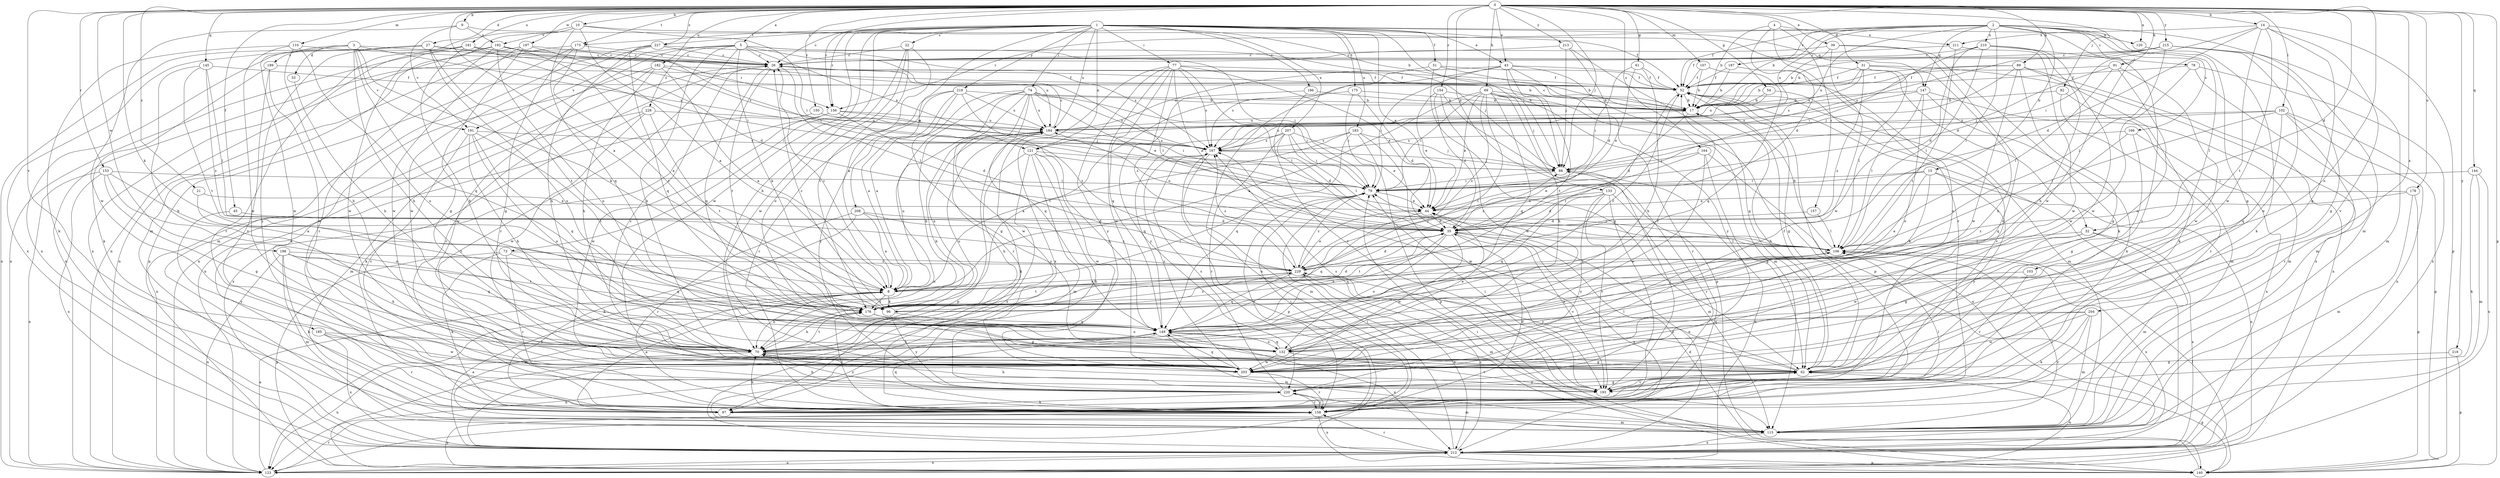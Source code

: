 strict digraph  {
0;
1;
2;
3;
4;
5;
8;
9;
10;
14;
15;
17;
21;
22;
26;
27;
31;
32;
33;
35;
39;
43;
44;
45;
51;
52;
54;
61;
62;
69;
70;
73;
74;
77;
78;
79;
82;
88;
89;
91;
96;
97;
102;
103;
106;
107;
110;
115;
120;
121;
123;
132;
133;
140;
144;
145;
147;
149;
150;
153;
154;
156;
157;
158;
164;
166;
167;
173;
175;
176;
178;
181;
182;
183;
184;
185;
186;
187;
189;
191;
192;
193;
197;
198;
203;
204;
207;
208;
210;
211;
212;
213;
215;
218;
219;
220;
227;
228;
229;
0 -> 5  [label=a];
0 -> 8  [label=a];
0 -> 9  [label=b];
0 -> 10  [label=b];
0 -> 14  [label=b];
0 -> 21  [label=c];
0 -> 27  [label=d];
0 -> 31  [label=d];
0 -> 32  [label=d];
0 -> 39  [label=e];
0 -> 43  [label=e];
0 -> 45  [label=f];
0 -> 54  [label=g];
0 -> 61  [label=g];
0 -> 69  [label=h];
0 -> 82  [label=j];
0 -> 88  [label=j];
0 -> 89  [label=k];
0 -> 91  [label=k];
0 -> 96  [label=k];
0 -> 102  [label=l];
0 -> 107  [label=m];
0 -> 110  [label=m];
0 -> 120  [label=n];
0 -> 132  [label=o];
0 -> 133  [label=p];
0 -> 140  [label=p];
0 -> 144  [label=q];
0 -> 145  [label=q];
0 -> 150  [label=r];
0 -> 153  [label=r];
0 -> 154  [label=r];
0 -> 156  [label=r];
0 -> 164  [label=s];
0 -> 173  [label=t];
0 -> 178  [label=u];
0 -> 181  [label=u];
0 -> 182  [label=u];
0 -> 185  [label=v];
0 -> 197  [label=w];
0 -> 198  [label=w];
0 -> 204  [label=x];
0 -> 213  [label=y];
0 -> 215  [label=y];
0 -> 218  [label=y];
0 -> 227  [label=z];
1 -> 22  [label=c];
1 -> 26  [label=c];
1 -> 32  [label=d];
1 -> 43  [label=e];
1 -> 44  [label=e];
1 -> 51  [label=f];
1 -> 70  [label=h];
1 -> 73  [label=i];
1 -> 74  [label=i];
1 -> 77  [label=i];
1 -> 88  [label=j];
1 -> 120  [label=n];
1 -> 121  [label=n];
1 -> 147  [label=q];
1 -> 156  [label=r];
1 -> 173  [label=t];
1 -> 175  [label=t];
1 -> 183  [label=u];
1 -> 184  [label=u];
1 -> 186  [label=v];
1 -> 203  [label=w];
1 -> 207  [label=x];
1 -> 208  [label=x];
1 -> 219  [label=y];
1 -> 227  [label=z];
2 -> 15  [label=b];
2 -> 17  [label=b];
2 -> 52  [label=f];
2 -> 62  [label=g];
2 -> 78  [label=i];
2 -> 103  [label=l];
2 -> 106  [label=l];
2 -> 115  [label=m];
2 -> 121  [label=n];
2 -> 147  [label=q];
2 -> 156  [label=r];
2 -> 166  [label=s];
2 -> 184  [label=u];
2 -> 187  [label=v];
2 -> 203  [label=w];
2 -> 210  [label=x];
3 -> 33  [label=d];
3 -> 70  [label=h];
3 -> 96  [label=k];
3 -> 149  [label=q];
3 -> 156  [label=r];
3 -> 167  [label=s];
3 -> 189  [label=v];
3 -> 191  [label=v];
3 -> 203  [label=w];
4 -> 17  [label=b];
4 -> 35  [label=d];
4 -> 157  [label=r];
4 -> 158  [label=r];
4 -> 211  [label=x];
5 -> 26  [label=c];
5 -> 70  [label=h];
5 -> 79  [label=i];
5 -> 88  [label=j];
5 -> 96  [label=k];
5 -> 106  [label=l];
5 -> 121  [label=n];
5 -> 123  [label=n];
5 -> 158  [label=r];
5 -> 191  [label=v];
5 -> 228  [label=z];
8 -> 26  [label=c];
8 -> 70  [label=h];
8 -> 79  [label=i];
8 -> 96  [label=k];
8 -> 115  [label=m];
8 -> 176  [label=t];
8 -> 184  [label=u];
9 -> 17  [label=b];
9 -> 191  [label=v];
9 -> 192  [label=v];
9 -> 203  [label=w];
10 -> 8  [label=a];
10 -> 52  [label=f];
10 -> 79  [label=i];
10 -> 115  [label=m];
10 -> 123  [label=n];
10 -> 149  [label=q];
10 -> 192  [label=v];
14 -> 35  [label=d];
14 -> 62  [label=g];
14 -> 79  [label=i];
14 -> 140  [label=p];
14 -> 176  [label=t];
14 -> 193  [label=v];
14 -> 203  [label=w];
14 -> 211  [label=x];
15 -> 8  [label=a];
15 -> 44  [label=e];
15 -> 79  [label=i];
15 -> 96  [label=k];
15 -> 123  [label=n];
15 -> 220  [label=y];
17 -> 26  [label=c];
17 -> 35  [label=d];
17 -> 184  [label=u];
21 -> 44  [label=e];
21 -> 176  [label=t];
22 -> 8  [label=a];
22 -> 26  [label=c];
22 -> 132  [label=o];
22 -> 176  [label=t];
22 -> 203  [label=w];
26 -> 52  [label=f];
26 -> 106  [label=l];
26 -> 123  [label=n];
26 -> 149  [label=q];
26 -> 176  [label=t];
27 -> 26  [label=c];
27 -> 123  [label=n];
27 -> 132  [label=o];
27 -> 167  [label=s];
27 -> 176  [label=t];
27 -> 212  [label=x];
27 -> 220  [label=y];
31 -> 17  [label=b];
31 -> 52  [label=f];
31 -> 70  [label=h];
31 -> 106  [label=l];
31 -> 184  [label=u];
31 -> 212  [label=x];
31 -> 229  [label=z];
32 -> 62  [label=g];
32 -> 106  [label=l];
32 -> 115  [label=m];
32 -> 203  [label=w];
32 -> 212  [label=x];
33 -> 70  [label=h];
35 -> 106  [label=l];
35 -> 132  [label=o];
35 -> 149  [label=q];
35 -> 176  [label=t];
35 -> 184  [label=u];
35 -> 193  [label=v];
35 -> 203  [label=w];
35 -> 212  [label=x];
39 -> 17  [label=b];
39 -> 26  [label=c];
39 -> 97  [label=k];
39 -> 193  [label=v];
39 -> 203  [label=w];
43 -> 52  [label=f];
43 -> 79  [label=i];
43 -> 88  [label=j];
43 -> 140  [label=p];
43 -> 167  [label=s];
43 -> 176  [label=t];
43 -> 184  [label=u];
43 -> 220  [label=y];
44 -> 35  [label=d];
44 -> 149  [label=q];
45 -> 35  [label=d];
45 -> 220  [label=y];
51 -> 17  [label=b];
51 -> 52  [label=f];
51 -> 62  [label=g];
51 -> 123  [label=n];
52 -> 17  [label=b];
52 -> 62  [label=g];
52 -> 97  [label=k];
52 -> 115  [label=m];
52 -> 176  [label=t];
54 -> 17  [label=b];
54 -> 184  [label=u];
54 -> 193  [label=v];
61 -> 44  [label=e];
61 -> 52  [label=f];
61 -> 70  [label=h];
61 -> 79  [label=i];
62 -> 17  [label=b];
62 -> 26  [label=c];
62 -> 52  [label=f];
62 -> 123  [label=n];
62 -> 167  [label=s];
62 -> 193  [label=v];
62 -> 220  [label=y];
62 -> 229  [label=z];
69 -> 8  [label=a];
69 -> 17  [label=b];
69 -> 44  [label=e];
69 -> 70  [label=h];
69 -> 79  [label=i];
69 -> 88  [label=j];
69 -> 115  [label=m];
69 -> 149  [label=q];
69 -> 158  [label=r];
69 -> 176  [label=t];
69 -> 229  [label=z];
70 -> 62  [label=g];
70 -> 123  [label=n];
70 -> 176  [label=t];
70 -> 184  [label=u];
70 -> 193  [label=v];
70 -> 220  [label=y];
73 -> 97  [label=k];
73 -> 140  [label=p];
73 -> 149  [label=q];
73 -> 158  [label=r];
73 -> 229  [label=z];
74 -> 8  [label=a];
74 -> 17  [label=b];
74 -> 44  [label=e];
74 -> 70  [label=h];
74 -> 79  [label=i];
74 -> 123  [label=n];
74 -> 149  [label=q];
74 -> 158  [label=r];
74 -> 167  [label=s];
74 -> 184  [label=u];
74 -> 203  [label=w];
77 -> 35  [label=d];
77 -> 44  [label=e];
77 -> 52  [label=f];
77 -> 106  [label=l];
77 -> 149  [label=q];
77 -> 167  [label=s];
77 -> 203  [label=w];
77 -> 212  [label=x];
77 -> 220  [label=y];
77 -> 229  [label=z];
78 -> 52  [label=f];
78 -> 115  [label=m];
78 -> 203  [label=w];
78 -> 212  [label=x];
79 -> 44  [label=e];
79 -> 158  [label=r];
79 -> 229  [label=z];
82 -> 17  [label=b];
82 -> 115  [label=m];
82 -> 158  [label=r];
88 -> 79  [label=i];
88 -> 123  [label=n];
88 -> 158  [label=r];
89 -> 52  [label=f];
89 -> 62  [label=g];
89 -> 88  [label=j];
89 -> 97  [label=k];
89 -> 123  [label=n];
89 -> 167  [label=s];
89 -> 203  [label=w];
91 -> 52  [label=f];
91 -> 88  [label=j];
91 -> 106  [label=l];
91 -> 132  [label=o];
91 -> 203  [label=w];
96 -> 26  [label=c];
96 -> 52  [label=f];
96 -> 132  [label=o];
96 -> 184  [label=u];
96 -> 220  [label=y];
96 -> 229  [label=z];
97 -> 8  [label=a];
97 -> 106  [label=l];
97 -> 115  [label=m];
102 -> 106  [label=l];
102 -> 140  [label=p];
102 -> 149  [label=q];
102 -> 158  [label=r];
102 -> 167  [label=s];
102 -> 184  [label=u];
102 -> 212  [label=x];
103 -> 8  [label=a];
103 -> 193  [label=v];
106 -> 17  [label=b];
106 -> 79  [label=i];
106 -> 132  [label=o];
106 -> 212  [label=x];
106 -> 229  [label=z];
107 -> 17  [label=b];
107 -> 52  [label=f];
107 -> 149  [label=q];
110 -> 26  [label=c];
110 -> 70  [label=h];
110 -> 97  [label=k];
110 -> 132  [label=o];
110 -> 203  [label=w];
115 -> 106  [label=l];
115 -> 212  [label=x];
120 -> 97  [label=k];
121 -> 70  [label=h];
121 -> 88  [label=j];
121 -> 97  [label=k];
121 -> 115  [label=m];
121 -> 149  [label=q];
121 -> 203  [label=w];
121 -> 212  [label=x];
123 -> 8  [label=a];
123 -> 106  [label=l];
123 -> 158  [label=r];
123 -> 212  [label=x];
132 -> 44  [label=e];
132 -> 52  [label=f];
132 -> 149  [label=q];
132 -> 193  [label=v];
132 -> 203  [label=w];
133 -> 35  [label=d];
133 -> 44  [label=e];
133 -> 115  [label=m];
133 -> 149  [label=q];
133 -> 158  [label=r];
133 -> 193  [label=v];
133 -> 220  [label=y];
140 -> 35  [label=d];
140 -> 62  [label=g];
140 -> 79  [label=i];
144 -> 79  [label=i];
144 -> 97  [label=k];
144 -> 115  [label=m];
144 -> 212  [label=x];
145 -> 52  [label=f];
145 -> 70  [label=h];
145 -> 106  [label=l];
145 -> 176  [label=t];
145 -> 229  [label=z];
147 -> 17  [label=b];
147 -> 97  [label=k];
147 -> 106  [label=l];
147 -> 115  [label=m];
147 -> 132  [label=o];
147 -> 167  [label=s];
149 -> 70  [label=h];
149 -> 115  [label=m];
149 -> 123  [label=n];
149 -> 132  [label=o];
149 -> 212  [label=x];
150 -> 88  [label=j];
150 -> 123  [label=n];
150 -> 184  [label=u];
153 -> 8  [label=a];
153 -> 62  [label=g];
153 -> 79  [label=i];
153 -> 123  [label=n];
153 -> 132  [label=o];
153 -> 212  [label=x];
154 -> 17  [label=b];
154 -> 35  [label=d];
154 -> 44  [label=e];
154 -> 140  [label=p];
154 -> 203  [label=w];
156 -> 35  [label=d];
156 -> 79  [label=i];
156 -> 184  [label=u];
156 -> 203  [label=w];
156 -> 212  [label=x];
157 -> 35  [label=d];
157 -> 106  [label=l];
158 -> 26  [label=c];
158 -> 35  [label=d];
158 -> 70  [label=h];
158 -> 79  [label=i];
158 -> 140  [label=p];
158 -> 149  [label=q];
158 -> 176  [label=t];
158 -> 212  [label=x];
158 -> 220  [label=y];
164 -> 62  [label=g];
164 -> 88  [label=j];
164 -> 203  [label=w];
164 -> 212  [label=x];
164 -> 229  [label=z];
166 -> 62  [label=g];
166 -> 149  [label=q];
166 -> 167  [label=s];
166 -> 212  [label=x];
167 -> 88  [label=j];
167 -> 115  [label=m];
167 -> 140  [label=p];
173 -> 26  [label=c];
173 -> 62  [label=g];
173 -> 123  [label=n];
173 -> 140  [label=p];
173 -> 176  [label=t];
175 -> 17  [label=b];
175 -> 35  [label=d];
175 -> 79  [label=i];
175 -> 176  [label=t];
176 -> 35  [label=d];
176 -> 62  [label=g];
176 -> 70  [label=h];
176 -> 149  [label=q];
178 -> 44  [label=e];
178 -> 115  [label=m];
178 -> 140  [label=p];
178 -> 229  [label=z];
181 -> 26  [label=c];
181 -> 70  [label=h];
181 -> 79  [label=i];
181 -> 158  [label=r];
181 -> 184  [label=u];
181 -> 203  [label=w];
181 -> 212  [label=x];
182 -> 8  [label=a];
182 -> 17  [label=b];
182 -> 52  [label=f];
182 -> 70  [label=h];
182 -> 97  [label=k];
182 -> 203  [label=w];
183 -> 8  [label=a];
183 -> 88  [label=j];
183 -> 140  [label=p];
183 -> 149  [label=q];
183 -> 167  [label=s];
183 -> 193  [label=v];
184 -> 26  [label=c];
184 -> 70  [label=h];
184 -> 97  [label=k];
184 -> 140  [label=p];
184 -> 167  [label=s];
185 -> 70  [label=h];
185 -> 158  [label=r];
185 -> 203  [label=w];
185 -> 212  [label=x];
186 -> 17  [label=b];
186 -> 193  [label=v];
186 -> 220  [label=y];
187 -> 17  [label=b];
187 -> 52  [label=f];
187 -> 132  [label=o];
189 -> 52  [label=f];
189 -> 97  [label=k];
189 -> 193  [label=v];
189 -> 203  [label=w];
191 -> 70  [label=h];
191 -> 132  [label=o];
191 -> 149  [label=q];
191 -> 167  [label=s];
191 -> 176  [label=t];
191 -> 193  [label=v];
192 -> 8  [label=a];
192 -> 26  [label=c];
192 -> 79  [label=i];
192 -> 123  [label=n];
192 -> 132  [label=o];
192 -> 158  [label=r];
192 -> 212  [label=x];
193 -> 70  [label=h];
193 -> 79  [label=i];
193 -> 88  [label=j];
193 -> 167  [label=s];
197 -> 26  [label=c];
197 -> 35  [label=d];
197 -> 62  [label=g];
197 -> 123  [label=n];
197 -> 203  [label=w];
198 -> 70  [label=h];
198 -> 97  [label=k];
198 -> 115  [label=m];
198 -> 123  [label=n];
198 -> 149  [label=q];
198 -> 176  [label=t];
198 -> 229  [label=z];
203 -> 106  [label=l];
203 -> 149  [label=q];
203 -> 158  [label=r];
203 -> 167  [label=s];
204 -> 97  [label=k];
204 -> 115  [label=m];
204 -> 132  [label=o];
204 -> 149  [label=q];
204 -> 158  [label=r];
204 -> 203  [label=w];
207 -> 35  [label=d];
207 -> 44  [label=e];
207 -> 79  [label=i];
207 -> 106  [label=l];
207 -> 149  [label=q];
207 -> 158  [label=r];
207 -> 167  [label=s];
208 -> 8  [label=a];
208 -> 35  [label=d];
208 -> 97  [label=k];
208 -> 158  [label=r];
208 -> 229  [label=z];
210 -> 26  [label=c];
210 -> 35  [label=d];
210 -> 70  [label=h];
210 -> 79  [label=i];
210 -> 106  [label=l];
210 -> 193  [label=v];
210 -> 203  [label=w];
211 -> 26  [label=c];
211 -> 176  [label=t];
211 -> 203  [label=w];
212 -> 8  [label=a];
212 -> 44  [label=e];
212 -> 52  [label=f];
212 -> 79  [label=i];
212 -> 123  [label=n];
212 -> 140  [label=p];
212 -> 158  [label=r];
212 -> 229  [label=z];
213 -> 26  [label=c];
213 -> 35  [label=d];
213 -> 62  [label=g];
213 -> 88  [label=j];
215 -> 17  [label=b];
215 -> 26  [label=c];
215 -> 52  [label=f];
215 -> 62  [label=g];
215 -> 106  [label=l];
215 -> 115  [label=m];
215 -> 167  [label=s];
215 -> 203  [label=w];
218 -> 62  [label=g];
218 -> 140  [label=p];
219 -> 8  [label=a];
219 -> 17  [label=b];
219 -> 62  [label=g];
219 -> 158  [label=r];
219 -> 184  [label=u];
219 -> 220  [label=y];
219 -> 229  [label=z];
220 -> 62  [label=g];
220 -> 70  [label=h];
220 -> 97  [label=k];
220 -> 115  [label=m];
220 -> 158  [label=r];
220 -> 167  [label=s];
227 -> 26  [label=c];
227 -> 70  [label=h];
227 -> 115  [label=m];
227 -> 149  [label=q];
227 -> 167  [label=s];
227 -> 203  [label=w];
228 -> 97  [label=k];
228 -> 115  [label=m];
228 -> 176  [label=t];
228 -> 184  [label=u];
228 -> 203  [label=w];
229 -> 8  [label=a];
229 -> 35  [label=d];
229 -> 44  [label=e];
229 -> 88  [label=j];
229 -> 115  [label=m];
229 -> 149  [label=q];
229 -> 167  [label=s];
229 -> 176  [label=t];
229 -> 212  [label=x];
}

